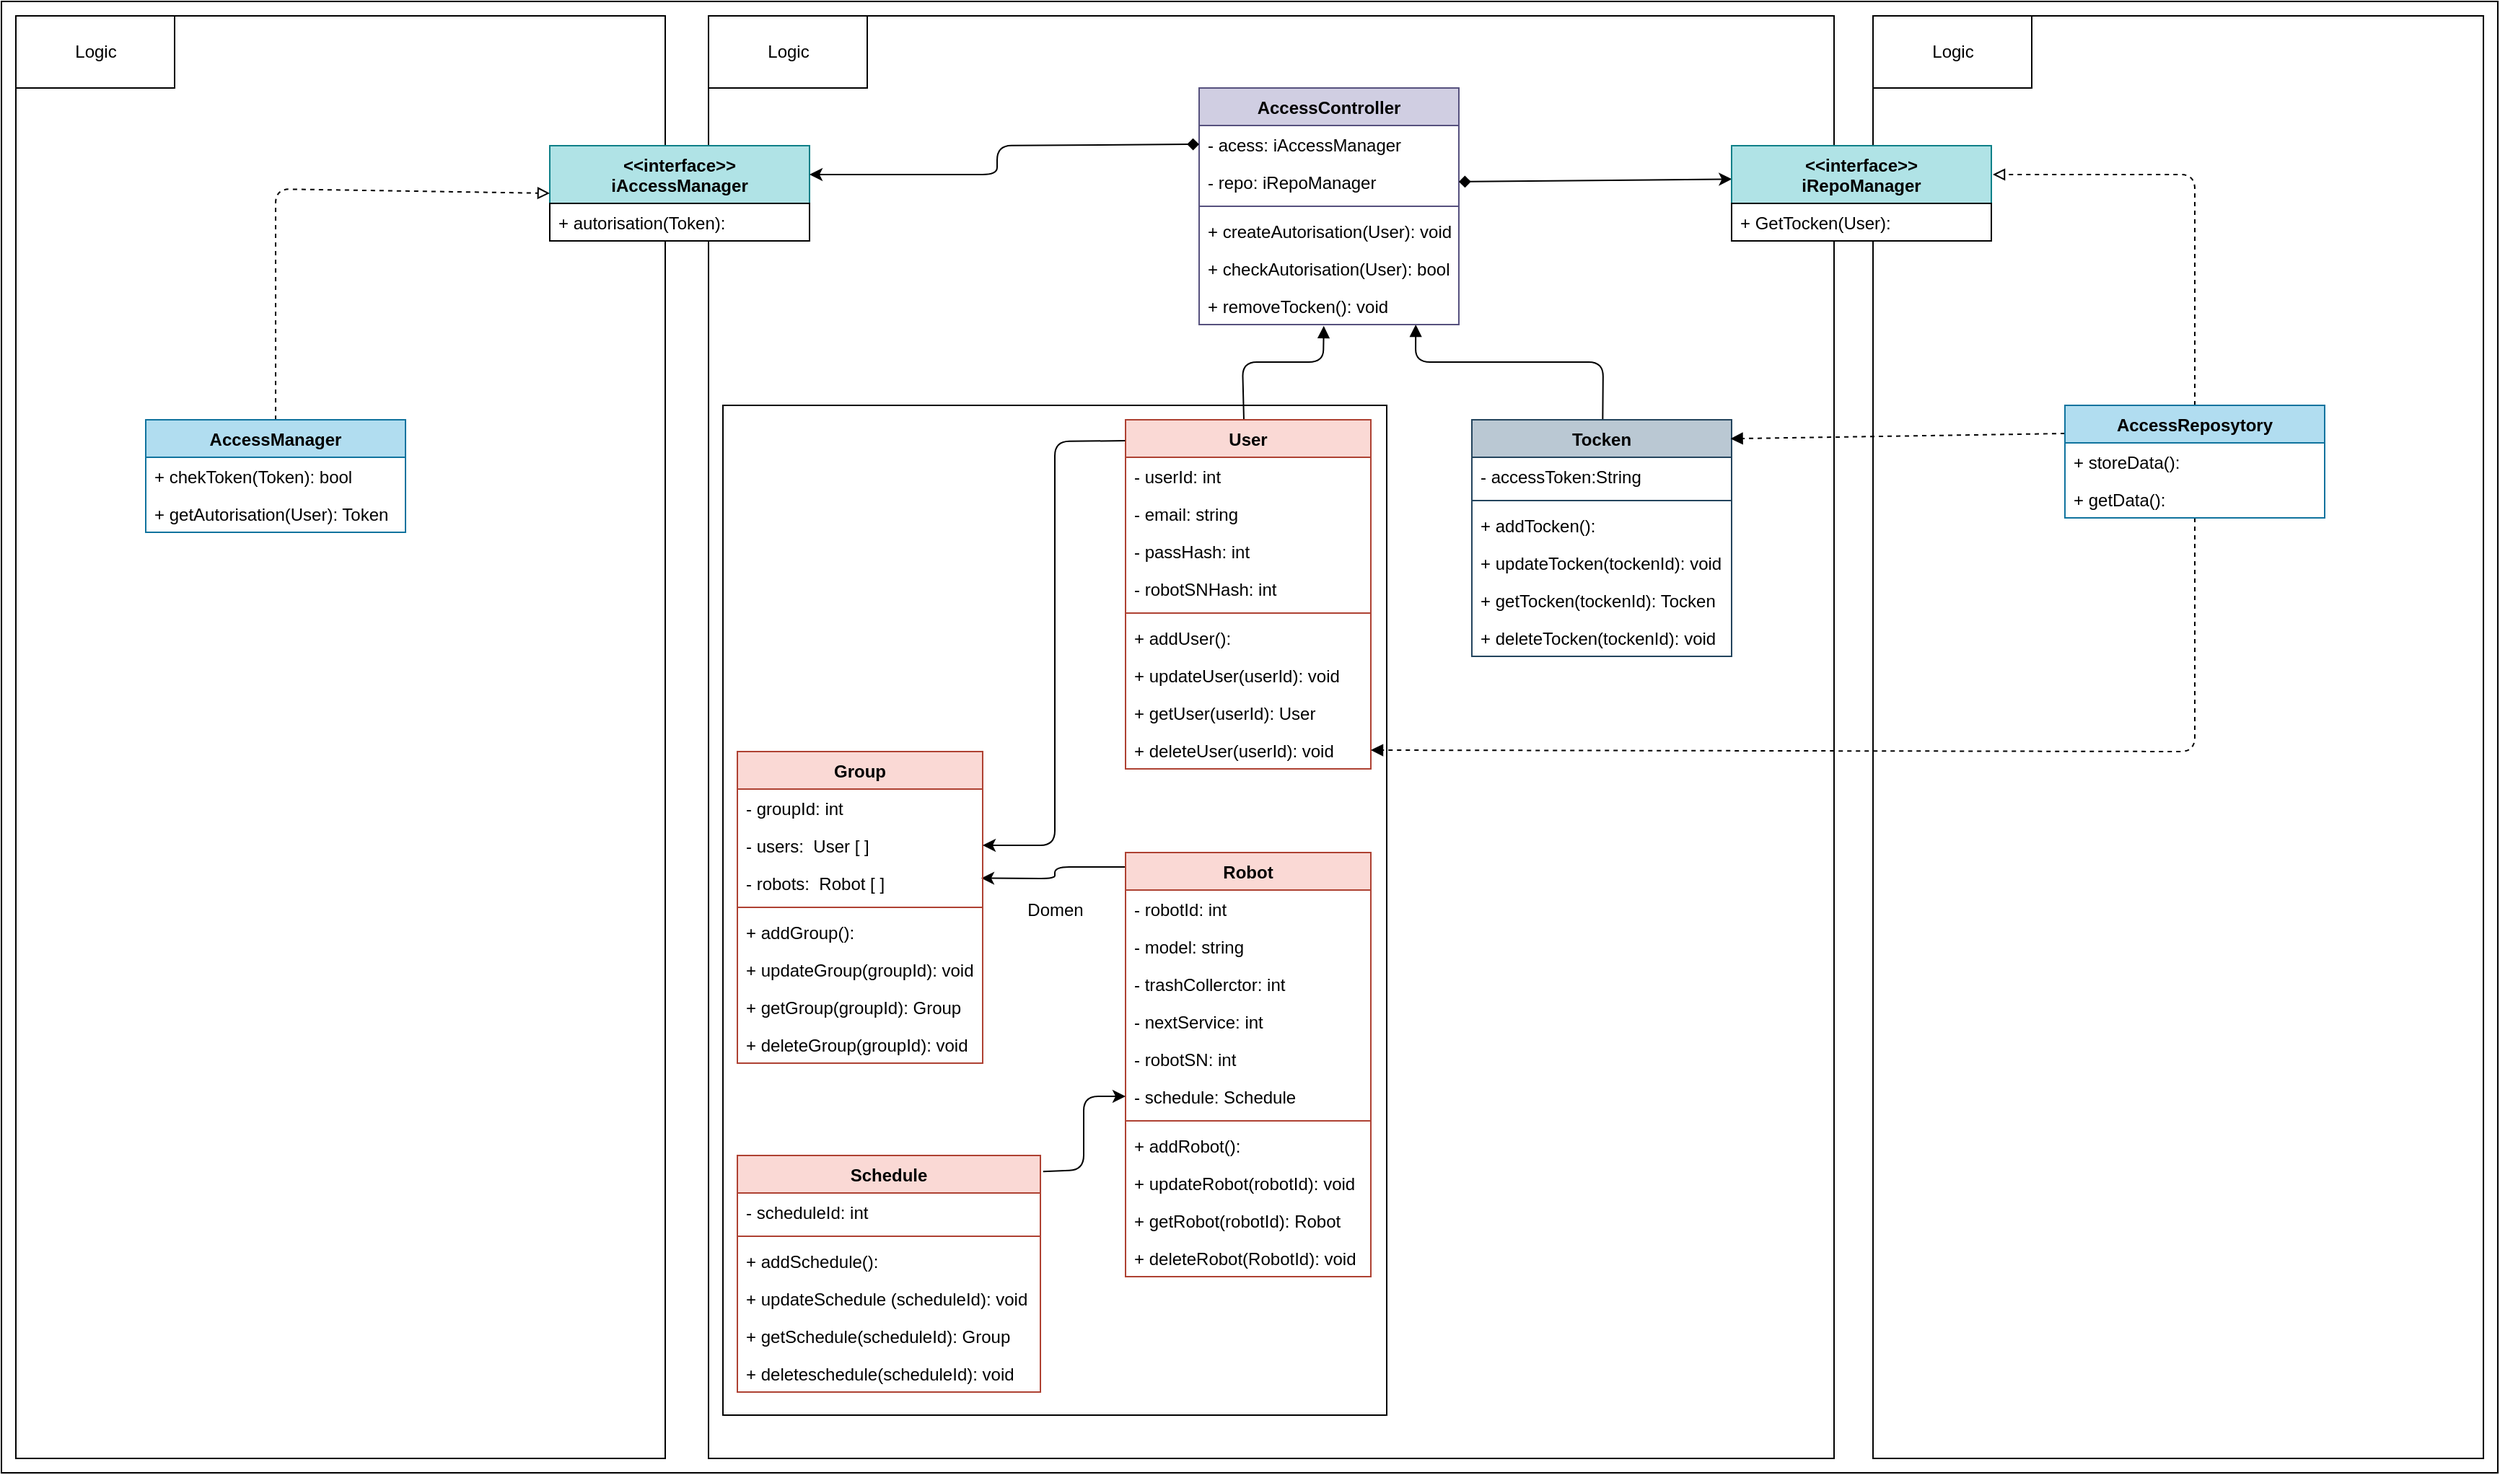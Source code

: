 <mxfile scale="1" border="10">
    <diagram id="jkqQjdga1ZjlOxfbZDH_" name="Страница 1">
        <mxGraphModel dx="1115" dy="249" grid="1" gridSize="10" guides="1" tooltips="1" connect="1" arrows="1" fold="1" page="1" pageScale="1" pageWidth="827" pageHeight="1169" math="0" shadow="0">
            <root>
                <mxCell id="0"/>
                <mxCell id="1" parent="0"/>
                <mxCell id="106" value="" style="html=1;" vertex="1" parent="1">
                    <mxGeometry x="-470" y="80" width="1730" height="1020" as="geometry"/>
                </mxCell>
                <mxCell id="69" value="" style="html=1;" vertex="1" parent="1">
                    <mxGeometry x="20" y="90" width="780" height="1000" as="geometry"/>
                </mxCell>
                <mxCell id="71" value="Domen" style="html=1;" vertex="1" parent="1">
                    <mxGeometry x="30" y="360" width="460" height="700" as="geometry"/>
                </mxCell>
                <mxCell id="130" style="edgeStyle=none;html=1;endArrow=block;endFill=1;startArrow=none;startFill=0;entryX=0.48;entryY=1.035;entryDx=0;entryDy=0;entryPerimeter=0;" edge="1" parent="1" source="2" target="134">
                    <mxGeometry relative="1" as="geometry">
                        <Array as="points">
                            <mxPoint x="390" y="330"/>
                            <mxPoint x="446" y="330"/>
                        </Array>
                    </mxGeometry>
                </mxCell>
                <mxCell id="2" value="User" style="swimlane;fontStyle=1;align=center;verticalAlign=top;childLayout=stackLayout;horizontal=1;startSize=26;horizontalStack=0;resizeParent=1;resizeParentMax=0;resizeLast=0;collapsible=1;marginBottom=0;fillColor=#fad9d5;strokeColor=#ae4132;" vertex="1" parent="1">
                    <mxGeometry x="309" y="370" width="170" height="242" as="geometry"/>
                </mxCell>
                <mxCell id="3" value="- userId: int" style="text;strokeColor=none;fillColor=none;align=left;verticalAlign=top;spacingLeft=4;spacingRight=4;overflow=hidden;rotatable=0;points=[[0,0.5],[1,0.5]];portConstraint=eastwest;" vertex="1" parent="2">
                    <mxGeometry y="26" width="170" height="26" as="geometry"/>
                </mxCell>
                <mxCell id="8" value="- email: string" style="text;strokeColor=none;fillColor=none;align=left;verticalAlign=top;spacingLeft=4;spacingRight=4;overflow=hidden;rotatable=0;points=[[0,0.5],[1,0.5]];portConstraint=eastwest;" vertex="1" parent="2">
                    <mxGeometry y="52" width="170" height="26" as="geometry"/>
                </mxCell>
                <mxCell id="7" value="- passHash: int" style="text;strokeColor=none;fillColor=none;align=left;verticalAlign=top;spacingLeft=4;spacingRight=4;overflow=hidden;rotatable=0;points=[[0,0.5],[1,0.5]];portConstraint=eastwest;" vertex="1" parent="2">
                    <mxGeometry y="78" width="170" height="26" as="geometry"/>
                </mxCell>
                <mxCell id="6" value="- robotSNHash: int" style="text;strokeColor=none;fillColor=none;align=left;verticalAlign=top;spacingLeft=4;spacingRight=4;overflow=hidden;rotatable=0;points=[[0,0.5],[1,0.5]];portConstraint=eastwest;" vertex="1" parent="2">
                    <mxGeometry y="104" width="170" height="26" as="geometry"/>
                </mxCell>
                <mxCell id="4" value="" style="line;strokeWidth=1;fillColor=none;align=left;verticalAlign=middle;spacingTop=-1;spacingLeft=3;spacingRight=3;rotatable=0;labelPosition=right;points=[];portConstraint=eastwest;strokeColor=inherit;" vertex="1" parent="2">
                    <mxGeometry y="130" width="170" height="8" as="geometry"/>
                </mxCell>
                <mxCell id="5" value="+ addUser():" style="text;strokeColor=none;fillColor=none;align=left;verticalAlign=top;spacingLeft=4;spacingRight=4;overflow=hidden;rotatable=0;points=[[0,0.5],[1,0.5]];portConstraint=eastwest;" vertex="1" parent="2">
                    <mxGeometry y="138" width="170" height="26" as="geometry"/>
                </mxCell>
                <mxCell id="13" value="+ updateUser(userId): void" style="text;strokeColor=none;fillColor=none;align=left;verticalAlign=top;spacingLeft=4;spacingRight=4;overflow=hidden;rotatable=0;points=[[0,0.5],[1,0.5]];portConstraint=eastwest;" vertex="1" parent="2">
                    <mxGeometry y="164" width="170" height="26" as="geometry"/>
                </mxCell>
                <mxCell id="14" value="+ getUser(userId): User" style="text;strokeColor=none;fillColor=none;align=left;verticalAlign=top;spacingLeft=4;spacingRight=4;overflow=hidden;rotatable=0;points=[[0,0.5],[1,0.5]];portConstraint=eastwest;" vertex="1" parent="2">
                    <mxGeometry y="190" width="170" height="26" as="geometry"/>
                </mxCell>
                <mxCell id="15" value="+ deleteUser(userId): void" style="text;strokeColor=none;fillColor=none;align=left;verticalAlign=top;spacingLeft=4;spacingRight=4;overflow=hidden;rotatable=0;points=[[0,0.5],[1,0.5]];portConstraint=eastwest;" vertex="1" parent="2">
                    <mxGeometry y="216" width="170" height="26" as="geometry"/>
                </mxCell>
                <mxCell id="48" style="edgeStyle=none;html=1;entryX=0.994;entryY=0.376;entryDx=0;entryDy=0;entryPerimeter=0;exitX=0;exitY=0.034;exitDx=0;exitDy=0;exitPerimeter=0;" edge="1" parent="1" source="16" target="47">
                    <mxGeometry relative="1" as="geometry">
                        <Array as="points">
                            <mxPoint x="260" y="680"/>
                            <mxPoint x="260" y="688"/>
                        </Array>
                    </mxGeometry>
                </mxCell>
                <mxCell id="16" value="Robot" style="swimlane;fontStyle=1;align=center;verticalAlign=top;childLayout=stackLayout;horizontal=1;startSize=26;horizontalStack=0;resizeParent=1;resizeParentMax=0;resizeLast=0;collapsible=1;marginBottom=0;fillColor=#fad9d5;strokeColor=#ae4132;" vertex="1" parent="1">
                    <mxGeometry x="309" y="670" width="170" height="294" as="geometry"/>
                </mxCell>
                <mxCell id="17" value="- robotId: int" style="text;strokeColor=none;fillColor=none;align=left;verticalAlign=top;spacingLeft=4;spacingRight=4;overflow=hidden;rotatable=0;points=[[0,0.5],[1,0.5]];portConstraint=eastwest;" vertex="1" parent="16">
                    <mxGeometry y="26" width="170" height="26" as="geometry"/>
                </mxCell>
                <mxCell id="18" value="- model: string" style="text;strokeColor=none;fillColor=none;align=left;verticalAlign=top;spacingLeft=4;spacingRight=4;overflow=hidden;rotatable=0;points=[[0,0.5],[1,0.5]];portConstraint=eastwest;" vertex="1" parent="16">
                    <mxGeometry y="52" width="170" height="26" as="geometry"/>
                </mxCell>
                <mxCell id="26" value="- trashCollerctor: int" style="text;strokeColor=none;fillColor=none;align=left;verticalAlign=top;spacingLeft=4;spacingRight=4;overflow=hidden;rotatable=0;points=[[0,0.5],[1,0.5]];portConstraint=eastwest;" vertex="1" parent="16">
                    <mxGeometry y="78" width="170" height="26" as="geometry"/>
                </mxCell>
                <mxCell id="19" value="- nextService: int" style="text;strokeColor=none;fillColor=none;align=left;verticalAlign=top;spacingLeft=4;spacingRight=4;overflow=hidden;rotatable=0;points=[[0,0.5],[1,0.5]];portConstraint=eastwest;" vertex="1" parent="16">
                    <mxGeometry y="104" width="170" height="26" as="geometry"/>
                </mxCell>
                <mxCell id="20" value="- robotSN: int" style="text;strokeColor=none;fillColor=none;align=left;verticalAlign=top;spacingLeft=4;spacingRight=4;overflow=hidden;rotatable=0;points=[[0,0.5],[1,0.5]];portConstraint=eastwest;" vertex="1" parent="16">
                    <mxGeometry y="130" width="170" height="26" as="geometry"/>
                </mxCell>
                <mxCell id="50" value="- schedule: Schedule" style="text;strokeColor=none;fillColor=none;align=left;verticalAlign=top;spacingLeft=4;spacingRight=4;overflow=hidden;rotatable=0;points=[[0,0.5],[1,0.5]];portConstraint=eastwest;" vertex="1" parent="16">
                    <mxGeometry y="156" width="170" height="26" as="geometry"/>
                </mxCell>
                <mxCell id="21" value="" style="line;strokeWidth=1;fillColor=none;align=left;verticalAlign=middle;spacingTop=-1;spacingLeft=3;spacingRight=3;rotatable=0;labelPosition=right;points=[];portConstraint=eastwest;strokeColor=inherit;" vertex="1" parent="16">
                    <mxGeometry y="182" width="170" height="8" as="geometry"/>
                </mxCell>
                <mxCell id="22" value="+ addRobot():" style="text;strokeColor=none;fillColor=none;align=left;verticalAlign=top;spacingLeft=4;spacingRight=4;overflow=hidden;rotatable=0;points=[[0,0.5],[1,0.5]];portConstraint=eastwest;" vertex="1" parent="16">
                    <mxGeometry y="190" width="170" height="26" as="geometry"/>
                </mxCell>
                <mxCell id="23" value="+ updateRobot(robotId): void" style="text;strokeColor=none;fillColor=none;align=left;verticalAlign=top;spacingLeft=4;spacingRight=4;overflow=hidden;rotatable=0;points=[[0,0.5],[1,0.5]];portConstraint=eastwest;" vertex="1" parent="16">
                    <mxGeometry y="216" width="170" height="26" as="geometry"/>
                </mxCell>
                <mxCell id="24" value="+ getRobot(robotId): Robot" style="text;strokeColor=none;fillColor=none;align=left;verticalAlign=top;spacingLeft=4;spacingRight=4;overflow=hidden;rotatable=0;points=[[0,0.5],[1,0.5]];portConstraint=eastwest;" vertex="1" parent="16">
                    <mxGeometry y="242" width="170" height="26" as="geometry"/>
                </mxCell>
                <mxCell id="25" value="+ deleteRobot(RobotId): void" style="text;strokeColor=none;fillColor=none;align=left;verticalAlign=top;spacingLeft=4;spacingRight=4;overflow=hidden;rotatable=0;points=[[0,0.5],[1,0.5]];portConstraint=eastwest;" vertex="1" parent="16">
                    <mxGeometry y="268" width="170" height="26" as="geometry"/>
                </mxCell>
                <mxCell id="28" value="Group" style="swimlane;fontStyle=1;align=center;verticalAlign=top;childLayout=stackLayout;horizontal=1;startSize=26;horizontalStack=0;resizeParent=1;resizeParentMax=0;resizeLast=0;collapsible=1;marginBottom=0;fillColor=#fad9d5;strokeColor=#ae4132;" vertex="1" parent="1">
                    <mxGeometry x="40" y="600" width="170" height="216" as="geometry"/>
                </mxCell>
                <mxCell id="29" value="- groupId: int" style="text;strokeColor=none;fillColor=none;align=left;verticalAlign=top;spacingLeft=4;spacingRight=4;overflow=hidden;rotatable=0;points=[[0,0.5],[1,0.5]];portConstraint=eastwest;" vertex="1" parent="28">
                    <mxGeometry y="26" width="170" height="26" as="geometry"/>
                </mxCell>
                <mxCell id="46" value="- users:  User [ ]" style="text;strokeColor=none;fillColor=none;align=left;verticalAlign=top;spacingLeft=4;spacingRight=4;overflow=hidden;rotatable=0;points=[[0,0.5],[1,0.5]];portConstraint=eastwest;" vertex="1" parent="28">
                    <mxGeometry y="52" width="170" height="26" as="geometry"/>
                </mxCell>
                <mxCell id="47" value="- robots:  Robot [ ]" style="text;strokeColor=none;fillColor=none;align=left;verticalAlign=top;spacingLeft=4;spacingRight=4;overflow=hidden;rotatable=0;points=[[0,0.5],[1,0.5]];portConstraint=eastwest;" vertex="1" parent="28">
                    <mxGeometry y="78" width="170" height="26" as="geometry"/>
                </mxCell>
                <mxCell id="33" value="" style="line;strokeWidth=1;fillColor=none;align=left;verticalAlign=middle;spacingTop=-1;spacingLeft=3;spacingRight=3;rotatable=0;labelPosition=right;points=[];portConstraint=eastwest;strokeColor=inherit;" vertex="1" parent="28">
                    <mxGeometry y="104" width="170" height="8" as="geometry"/>
                </mxCell>
                <mxCell id="34" value="+ addGroup():" style="text;strokeColor=none;fillColor=none;align=left;verticalAlign=top;spacingLeft=4;spacingRight=4;overflow=hidden;rotatable=0;points=[[0,0.5],[1,0.5]];portConstraint=eastwest;" vertex="1" parent="28">
                    <mxGeometry y="112" width="170" height="26" as="geometry"/>
                </mxCell>
                <mxCell id="35" value="+ updateGroup(groupId): void" style="text;strokeColor=none;fillColor=none;align=left;verticalAlign=top;spacingLeft=4;spacingRight=4;overflow=hidden;rotatable=0;points=[[0,0.5],[1,0.5]];portConstraint=eastwest;" vertex="1" parent="28">
                    <mxGeometry y="138" width="170" height="26" as="geometry"/>
                </mxCell>
                <mxCell id="36" value="+ getGroup(groupId): Group" style="text;strokeColor=none;fillColor=none;align=left;verticalAlign=top;spacingLeft=4;spacingRight=4;overflow=hidden;rotatable=0;points=[[0,0.5],[1,0.5]];portConstraint=eastwest;" vertex="1" parent="28">
                    <mxGeometry y="164" width="170" height="26" as="geometry"/>
                </mxCell>
                <mxCell id="37" value="+ deleteGroup(groupId): void" style="text;strokeColor=none;fillColor=none;align=left;verticalAlign=top;spacingLeft=4;spacingRight=4;overflow=hidden;rotatable=0;points=[[0,0.5],[1,0.5]];portConstraint=eastwest;" vertex="1" parent="28">
                    <mxGeometry y="190" width="170" height="26" as="geometry"/>
                </mxCell>
                <mxCell id="51" style="edgeStyle=none;html=1;entryX=0;entryY=0.5;entryDx=0;entryDy=0;exitX=1.009;exitY=0.068;exitDx=0;exitDy=0;exitPerimeter=0;" edge="1" parent="1" source="39" target="50">
                    <mxGeometry relative="1" as="geometry">
                        <Array as="points">
                            <mxPoint x="280" y="890"/>
                            <mxPoint x="280" y="839"/>
                        </Array>
                    </mxGeometry>
                </mxCell>
                <mxCell id="39" value="Schedule" style="swimlane;fontStyle=1;align=center;verticalAlign=top;childLayout=stackLayout;horizontal=1;startSize=26;horizontalStack=0;resizeParent=1;resizeParentMax=0;resizeLast=0;collapsible=1;marginBottom=0;fillColor=#fad9d5;strokeColor=#ae4132;" vertex="1" parent="1">
                    <mxGeometry x="40" y="880" width="210" height="164" as="geometry"/>
                </mxCell>
                <mxCell id="40" value="- scheduleId: int" style="text;strokeColor=none;fillColor=none;align=left;verticalAlign=top;spacingLeft=4;spacingRight=4;overflow=hidden;rotatable=0;points=[[0,0.5],[1,0.5]];portConstraint=eastwest;" vertex="1" parent="39">
                    <mxGeometry y="26" width="210" height="26" as="geometry"/>
                </mxCell>
                <mxCell id="41" value="" style="line;strokeWidth=1;fillColor=none;align=left;verticalAlign=middle;spacingTop=-1;spacingLeft=3;spacingRight=3;rotatable=0;labelPosition=right;points=[];portConstraint=eastwest;strokeColor=inherit;" vertex="1" parent="39">
                    <mxGeometry y="52" width="210" height="8" as="geometry"/>
                </mxCell>
                <mxCell id="42" value="+ addSchedule():" style="text;strokeColor=none;fillColor=none;align=left;verticalAlign=top;spacingLeft=4;spacingRight=4;overflow=hidden;rotatable=0;points=[[0,0.5],[1,0.5]];portConstraint=eastwest;" vertex="1" parent="39">
                    <mxGeometry y="60" width="210" height="26" as="geometry"/>
                </mxCell>
                <mxCell id="43" value="+ updateSchedule (scheduleId): void" style="text;strokeColor=none;fillColor=none;align=left;verticalAlign=top;spacingLeft=4;spacingRight=4;overflow=hidden;rotatable=0;points=[[0,0.5],[1,0.5]];portConstraint=eastwest;" vertex="1" parent="39">
                    <mxGeometry y="86" width="210" height="26" as="geometry"/>
                </mxCell>
                <mxCell id="44" value="+ getSchedule(scheduleId): Group" style="text;strokeColor=none;fillColor=none;align=left;verticalAlign=top;spacingLeft=4;spacingRight=4;overflow=hidden;rotatable=0;points=[[0,0.5],[1,0.5]];portConstraint=eastwest;" vertex="1" parent="39">
                    <mxGeometry y="112" width="210" height="26" as="geometry"/>
                </mxCell>
                <mxCell id="45" value="+ deleteschedule(scheduleId): void" style="text;strokeColor=none;fillColor=none;align=left;verticalAlign=top;spacingLeft=4;spacingRight=4;overflow=hidden;rotatable=0;points=[[0,0.5],[1,0.5]];portConstraint=eastwest;" vertex="1" parent="39">
                    <mxGeometry y="138" width="210" height="26" as="geometry"/>
                </mxCell>
                <mxCell id="49" style="edgeStyle=none;html=1;entryX=1;entryY=0.5;entryDx=0;entryDy=0;exitX=-0.002;exitY=0.06;exitDx=0;exitDy=0;exitPerimeter=0;" edge="1" parent="1" source="2" target="46">
                    <mxGeometry relative="1" as="geometry">
                        <Array as="points">
                            <mxPoint x="260" y="385"/>
                            <mxPoint x="260" y="665"/>
                        </Array>
                    </mxGeometry>
                </mxCell>
                <mxCell id="129" style="edgeStyle=none;html=1;endArrow=block;endFill=1;startArrow=none;startFill=0;entryX=0.834;entryY=1.001;entryDx=0;entryDy=0;entryPerimeter=0;" edge="1" parent="1" source="52" target="134">
                    <mxGeometry relative="1" as="geometry">
                        <mxPoint x="510" y="310" as="targetPoint"/>
                        <Array as="points">
                            <mxPoint x="640" y="330"/>
                            <mxPoint x="510" y="330"/>
                        </Array>
                    </mxGeometry>
                </mxCell>
                <mxCell id="52" value="Tocken" style="swimlane;fontStyle=1;align=center;verticalAlign=top;childLayout=stackLayout;horizontal=1;startSize=26;horizontalStack=0;resizeParent=1;resizeParentMax=0;resizeLast=0;collapsible=1;marginBottom=0;fillColor=#bac8d3;strokeColor=#23445d;" vertex="1" parent="1">
                    <mxGeometry x="549" y="370" width="180" height="164" as="geometry"/>
                </mxCell>
                <mxCell id="53" value="- accessToken:String" style="text;strokeColor=none;fillColor=none;align=left;verticalAlign=top;spacingLeft=4;spacingRight=4;overflow=hidden;rotatable=0;points=[[0,0.5],[1,0.5]];portConstraint=eastwest;" vertex="1" parent="52">
                    <mxGeometry y="26" width="180" height="26" as="geometry"/>
                </mxCell>
                <mxCell id="57" value="" style="line;strokeWidth=1;fillColor=none;align=left;verticalAlign=middle;spacingTop=-1;spacingLeft=3;spacingRight=3;rotatable=0;labelPosition=right;points=[];portConstraint=eastwest;strokeColor=inherit;" vertex="1" parent="52">
                    <mxGeometry y="52" width="180" height="8" as="geometry"/>
                </mxCell>
                <mxCell id="58" value="+ addTocken():" style="text;strokeColor=none;fillColor=none;align=left;verticalAlign=top;spacingLeft=4;spacingRight=4;overflow=hidden;rotatable=0;points=[[0,0.5],[1,0.5]];portConstraint=eastwest;" vertex="1" parent="52">
                    <mxGeometry y="60" width="180" height="26" as="geometry"/>
                </mxCell>
                <mxCell id="59" value="+ updateTocken(tockenId): void" style="text;strokeColor=none;fillColor=none;align=left;verticalAlign=top;spacingLeft=4;spacingRight=4;overflow=hidden;rotatable=0;points=[[0,0.5],[1,0.5]];portConstraint=eastwest;" vertex="1" parent="52">
                    <mxGeometry y="86" width="180" height="26" as="geometry"/>
                </mxCell>
                <mxCell id="60" value="+ getTocken(tockenId): Tocken" style="text;strokeColor=none;fillColor=none;align=left;verticalAlign=top;spacingLeft=4;spacingRight=4;overflow=hidden;rotatable=0;points=[[0,0.5],[1,0.5]];portConstraint=eastwest;" vertex="1" parent="52">
                    <mxGeometry y="112" width="180" height="26" as="geometry"/>
                </mxCell>
                <mxCell id="61" value="+ deleteTocken(tockenId): void" style="text;strokeColor=none;fillColor=none;align=left;verticalAlign=top;spacingLeft=4;spacingRight=4;overflow=hidden;rotatable=0;points=[[0,0.5],[1,0.5]];portConstraint=eastwest;" vertex="1" parent="52">
                    <mxGeometry y="138" width="180" height="26" as="geometry"/>
                </mxCell>
                <mxCell id="62" value="AccessController" style="swimlane;fontStyle=1;align=center;verticalAlign=top;childLayout=stackLayout;horizontal=1;startSize=26;horizontalStack=0;resizeParent=1;resizeParentMax=0;resizeLast=0;collapsible=1;marginBottom=0;fillColor=#d0cee2;strokeColor=#56517e;" vertex="1" parent="1">
                    <mxGeometry x="360" y="140" width="180" height="164" as="geometry"/>
                </mxCell>
                <mxCell id="65" value="- acess: iAccessManager" style="text;strokeColor=none;fillColor=none;align=left;verticalAlign=top;spacingLeft=4;spacingRight=4;overflow=hidden;rotatable=0;points=[[0,0.5],[1,0.5]];portConstraint=eastwest;" vertex="1" parent="62">
                    <mxGeometry y="26" width="180" height="26" as="geometry"/>
                </mxCell>
                <mxCell id="99" value="- repo: iRepoManager" style="text;strokeColor=none;fillColor=none;align=left;verticalAlign=top;spacingLeft=4;spacingRight=4;overflow=hidden;rotatable=0;points=[[0,0.5],[1,0.5]];portConstraint=eastwest;" vertex="1" parent="62">
                    <mxGeometry y="52" width="180" height="26" as="geometry"/>
                </mxCell>
                <mxCell id="98" value="" style="line;strokeWidth=1;fillColor=none;align=left;verticalAlign=middle;spacingTop=-1;spacingLeft=3;spacingRight=3;rotatable=0;labelPosition=right;points=[];portConstraint=eastwest;strokeColor=inherit;" vertex="1" parent="62">
                    <mxGeometry y="78" width="180" height="8" as="geometry"/>
                </mxCell>
                <mxCell id="97" value="+ createAutorisation(User): void" style="text;strokeColor=none;fillColor=none;align=left;verticalAlign=top;spacingLeft=4;spacingRight=4;overflow=hidden;rotatable=0;points=[[0,0.5],[1,0.5]];portConstraint=eastwest;" vertex="1" parent="62">
                    <mxGeometry y="86" width="180" height="26" as="geometry"/>
                </mxCell>
                <mxCell id="133" value="+ checkAutorisation(User): bool" style="text;strokeColor=none;fillColor=none;align=left;verticalAlign=top;spacingLeft=4;spacingRight=4;overflow=hidden;rotatable=0;points=[[0,0.5],[1,0.5]];portConstraint=eastwest;" vertex="1" parent="62">
                    <mxGeometry y="112" width="180" height="26" as="geometry"/>
                </mxCell>
                <mxCell id="134" value="+ removeTocken(): void" style="text;strokeColor=none;fillColor=none;align=left;verticalAlign=top;spacingLeft=4;spacingRight=4;overflow=hidden;rotatable=0;points=[[0,0.5],[1,0.5]];portConstraint=eastwest;" vertex="1" parent="62">
                    <mxGeometry y="138" width="180" height="26" as="geometry"/>
                </mxCell>
                <mxCell id="70" value="Logic" style="html=1;" vertex="1" parent="1">
                    <mxGeometry x="20" y="90" width="110" height="50" as="geometry"/>
                </mxCell>
                <mxCell id="72" value="" style="html=1;" vertex="1" parent="1">
                    <mxGeometry x="827" y="90" width="423" height="1000" as="geometry"/>
                </mxCell>
                <mxCell id="73" value="Logic" style="html=1;" vertex="1" parent="1">
                    <mxGeometry x="827" y="90" width="110" height="50" as="geometry"/>
                </mxCell>
                <mxCell id="74" value="" style="html=1;" vertex="1" parent="1">
                    <mxGeometry x="-460" y="90" width="450" height="1000" as="geometry"/>
                </mxCell>
                <mxCell id="75" value="Logic" style="html=1;" vertex="1" parent="1">
                    <mxGeometry x="-460" y="90" width="110" height="50" as="geometry"/>
                </mxCell>
                <mxCell id="85" value="&lt;&lt;interface&gt;&gt;&#10;iAccessManager" style="swimlane;fontStyle=1;align=center;verticalAlign=top;childLayout=stackLayout;horizontal=1;startSize=40;horizontalStack=0;resizeParent=1;resizeParentMax=0;resizeLast=0;collapsible=1;marginBottom=0;fillColor=#b0e3e6;strokeColor=#0e8088;" vertex="1" parent="1">
                    <mxGeometry x="-90" y="180" width="180" height="66" as="geometry"/>
                </mxCell>
                <mxCell id="86" value="+ autorisation(Token):" style="text;strokeColor=default;fillColor=default;align=left;verticalAlign=top;spacingLeft=4;spacingRight=4;overflow=hidden;rotatable=0;points=[[0,0.5],[1,0.5]];portConstraint=eastwest;" vertex="1" parent="85">
                    <mxGeometry y="40" width="180" height="26" as="geometry"/>
                </mxCell>
                <mxCell id="127" style="edgeStyle=none;html=1;dashed=1;endArrow=block;endFill=0;" edge="1" parent="1" source="89">
                    <mxGeometry relative="1" as="geometry">
                        <mxPoint x="910" y="200" as="targetPoint"/>
                        <Array as="points">
                            <mxPoint x="1050" y="200"/>
                        </Array>
                    </mxGeometry>
                </mxCell>
                <mxCell id="131" style="edgeStyle=none;html=1;startArrow=none;startFill=0;endArrow=block;endFill=1;entryX=0.996;entryY=0.08;entryDx=0;entryDy=0;entryPerimeter=0;exitX=0;exitY=0.25;exitDx=0;exitDy=0;dashed=1;" edge="1" parent="1" source="89" target="52">
                    <mxGeometry relative="1" as="geometry"/>
                </mxCell>
                <mxCell id="132" style="edgeStyle=none;html=1;entryX=1;entryY=0.5;entryDx=0;entryDy=0;startArrow=none;startFill=0;endArrow=block;endFill=1;dashed=1;" edge="1" parent="1" source="89" target="15">
                    <mxGeometry relative="1" as="geometry">
                        <Array as="points">
                            <mxPoint x="1050" y="600"/>
                        </Array>
                    </mxGeometry>
                </mxCell>
                <mxCell id="89" value="AccessReposytory" style="swimlane;fontStyle=1;align=center;verticalAlign=top;childLayout=stackLayout;horizontal=1;startSize=26;horizontalStack=0;resizeParent=1;resizeParentMax=0;resizeLast=0;collapsible=1;marginBottom=0;fillColor=#b1ddf0;strokeColor=#10739e;" vertex="1" parent="1">
                    <mxGeometry x="960" y="360" width="180" height="78" as="geometry"/>
                </mxCell>
                <mxCell id="92" value="+ storeData():" style="text;strokeColor=none;fillColor=none;align=left;verticalAlign=top;spacingLeft=4;spacingRight=4;overflow=hidden;rotatable=0;points=[[0,0.5],[1,0.5]];portConstraint=eastwest;" vertex="1" parent="89">
                    <mxGeometry y="26" width="180" height="26" as="geometry"/>
                </mxCell>
                <mxCell id="107" value="+ getData(): " style="text;strokeColor=none;fillColor=none;align=left;verticalAlign=top;spacingLeft=4;spacingRight=4;overflow=hidden;rotatable=0;points=[[0,0.5],[1,0.5]];portConstraint=eastwest;" vertex="1" parent="89">
                    <mxGeometry y="52" width="180" height="26" as="geometry"/>
                </mxCell>
                <mxCell id="103" style="edgeStyle=none;html=1;entryX=0.001;entryY=0.351;entryDx=0;entryDy=0;exitX=1;exitY=0.5;exitDx=0;exitDy=0;startArrow=diamond;startFill=1;entryPerimeter=0;" edge="1" parent="1" source="99" target="87">
                    <mxGeometry relative="1" as="geometry">
                        <Array as="points"/>
                    </mxGeometry>
                </mxCell>
                <mxCell id="104" style="edgeStyle=none;html=1;startArrow=diamond;startFill=1;exitX=0;exitY=0.5;exitDx=0;exitDy=0;" edge="1" parent="1" source="65">
                    <mxGeometry relative="1" as="geometry">
                        <mxPoint x="90" y="200" as="targetPoint"/>
                        <Array as="points">
                            <mxPoint x="220" y="180"/>
                            <mxPoint x="220" y="200"/>
                        </Array>
                    </mxGeometry>
                </mxCell>
                <mxCell id="87" value="&lt;&lt;interface&gt;&gt;&#10;iRepoManager" style="swimlane;fontStyle=1;align=center;verticalAlign=top;childLayout=stackLayout;horizontal=1;startSize=40;horizontalStack=0;resizeParent=1;resizeParentMax=0;resizeLast=0;collapsible=1;marginBottom=0;fillColor=#b0e3e6;strokeColor=#0e8088;" vertex="1" parent="1">
                    <mxGeometry x="729" y="180" width="180" height="66" as="geometry"/>
                </mxCell>
                <mxCell id="88" value="+ GetTocken(User):" style="text;strokeColor=default;fillColor=default;align=left;verticalAlign=top;spacingLeft=4;spacingRight=4;overflow=hidden;rotatable=0;points=[[0,0.5],[1,0.5]];portConstraint=eastwest;" vertex="1" parent="87">
                    <mxGeometry y="40" width="180" height="26" as="geometry"/>
                </mxCell>
                <mxCell id="128" style="edgeStyle=none;html=1;entryX=0;entryY=0.5;entryDx=0;entryDy=0;dashed=1;endArrow=block;endFill=0;" edge="1" parent="1" source="124" target="85">
                    <mxGeometry relative="1" as="geometry">
                        <Array as="points">
                            <mxPoint x="-280" y="210"/>
                        </Array>
                    </mxGeometry>
                </mxCell>
                <mxCell id="124" value="AccessManager" style="swimlane;fontStyle=1;align=center;verticalAlign=top;childLayout=stackLayout;horizontal=1;startSize=26;horizontalStack=0;resizeParent=1;resizeParentMax=0;resizeLast=0;collapsible=1;marginBottom=0;fillColor=#b1ddf0;strokeColor=#10739e;" vertex="1" parent="1">
                    <mxGeometry x="-370" y="370" width="180" height="78" as="geometry"/>
                </mxCell>
                <mxCell id="125" value="+ chekToken(Token): bool" style="text;strokeColor=none;fillColor=none;align=left;verticalAlign=top;spacingLeft=4;spacingRight=4;overflow=hidden;rotatable=0;points=[[0,0.5],[1,0.5]];portConstraint=eastwest;" vertex="1" parent="124">
                    <mxGeometry y="26" width="180" height="26" as="geometry"/>
                </mxCell>
                <mxCell id="126" value="+ getAutorisation(User): Token" style="text;strokeColor=none;fillColor=none;align=left;verticalAlign=top;spacingLeft=4;spacingRight=4;overflow=hidden;rotatable=0;points=[[0,0.5],[1,0.5]];portConstraint=eastwest;" vertex="1" parent="124">
                    <mxGeometry y="52" width="180" height="26" as="geometry"/>
                </mxCell>
            </root>
        </mxGraphModel>
    </diagram>
</mxfile>